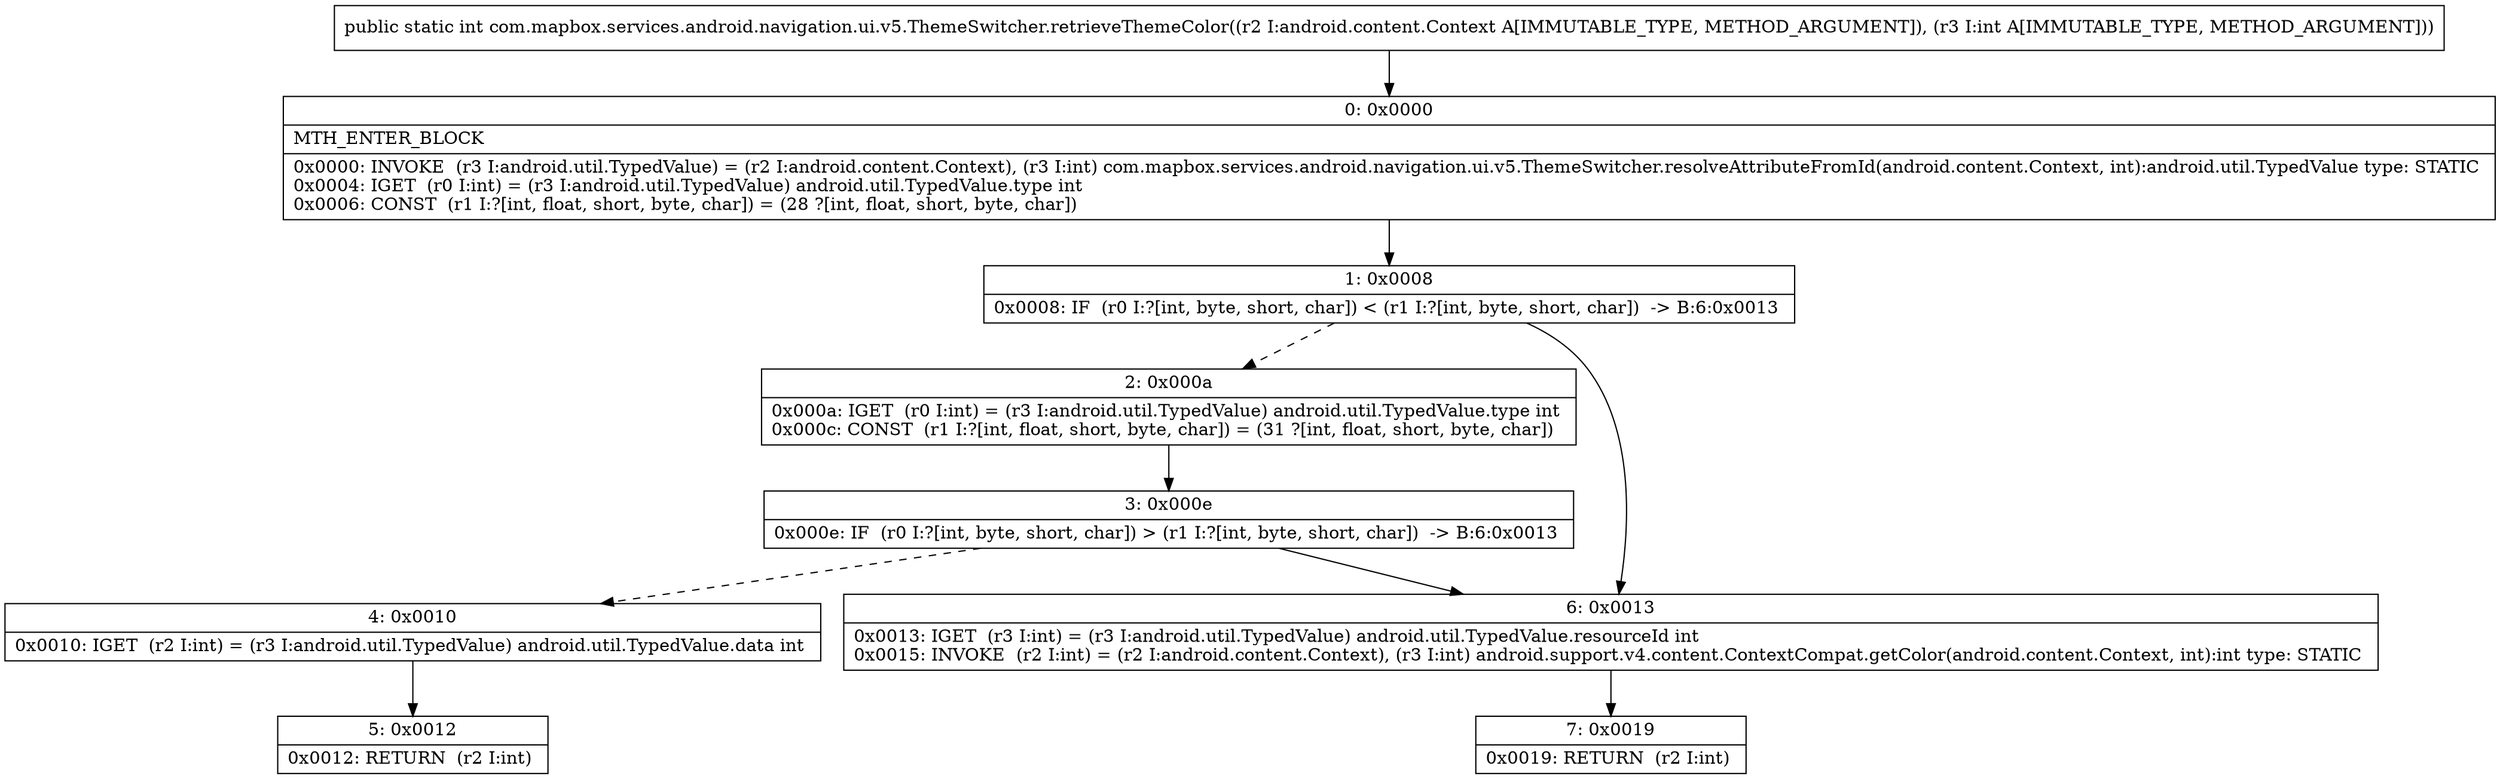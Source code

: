 digraph "CFG forcom.mapbox.services.android.navigation.ui.v5.ThemeSwitcher.retrieveThemeColor(Landroid\/content\/Context;I)I" {
Node_0 [shape=record,label="{0\:\ 0x0000|MTH_ENTER_BLOCK\l|0x0000: INVOKE  (r3 I:android.util.TypedValue) = (r2 I:android.content.Context), (r3 I:int) com.mapbox.services.android.navigation.ui.v5.ThemeSwitcher.resolveAttributeFromId(android.content.Context, int):android.util.TypedValue type: STATIC \l0x0004: IGET  (r0 I:int) = (r3 I:android.util.TypedValue) android.util.TypedValue.type int \l0x0006: CONST  (r1 I:?[int, float, short, byte, char]) = (28 ?[int, float, short, byte, char]) \l}"];
Node_1 [shape=record,label="{1\:\ 0x0008|0x0008: IF  (r0 I:?[int, byte, short, char]) \< (r1 I:?[int, byte, short, char])  \-\> B:6:0x0013 \l}"];
Node_2 [shape=record,label="{2\:\ 0x000a|0x000a: IGET  (r0 I:int) = (r3 I:android.util.TypedValue) android.util.TypedValue.type int \l0x000c: CONST  (r1 I:?[int, float, short, byte, char]) = (31 ?[int, float, short, byte, char]) \l}"];
Node_3 [shape=record,label="{3\:\ 0x000e|0x000e: IF  (r0 I:?[int, byte, short, char]) \> (r1 I:?[int, byte, short, char])  \-\> B:6:0x0013 \l}"];
Node_4 [shape=record,label="{4\:\ 0x0010|0x0010: IGET  (r2 I:int) = (r3 I:android.util.TypedValue) android.util.TypedValue.data int \l}"];
Node_5 [shape=record,label="{5\:\ 0x0012|0x0012: RETURN  (r2 I:int) \l}"];
Node_6 [shape=record,label="{6\:\ 0x0013|0x0013: IGET  (r3 I:int) = (r3 I:android.util.TypedValue) android.util.TypedValue.resourceId int \l0x0015: INVOKE  (r2 I:int) = (r2 I:android.content.Context), (r3 I:int) android.support.v4.content.ContextCompat.getColor(android.content.Context, int):int type: STATIC \l}"];
Node_7 [shape=record,label="{7\:\ 0x0019|0x0019: RETURN  (r2 I:int) \l}"];
MethodNode[shape=record,label="{public static int com.mapbox.services.android.navigation.ui.v5.ThemeSwitcher.retrieveThemeColor((r2 I:android.content.Context A[IMMUTABLE_TYPE, METHOD_ARGUMENT]), (r3 I:int A[IMMUTABLE_TYPE, METHOD_ARGUMENT])) }"];
MethodNode -> Node_0;
Node_0 -> Node_1;
Node_1 -> Node_2[style=dashed];
Node_1 -> Node_6;
Node_2 -> Node_3;
Node_3 -> Node_4[style=dashed];
Node_3 -> Node_6;
Node_4 -> Node_5;
Node_6 -> Node_7;
}

